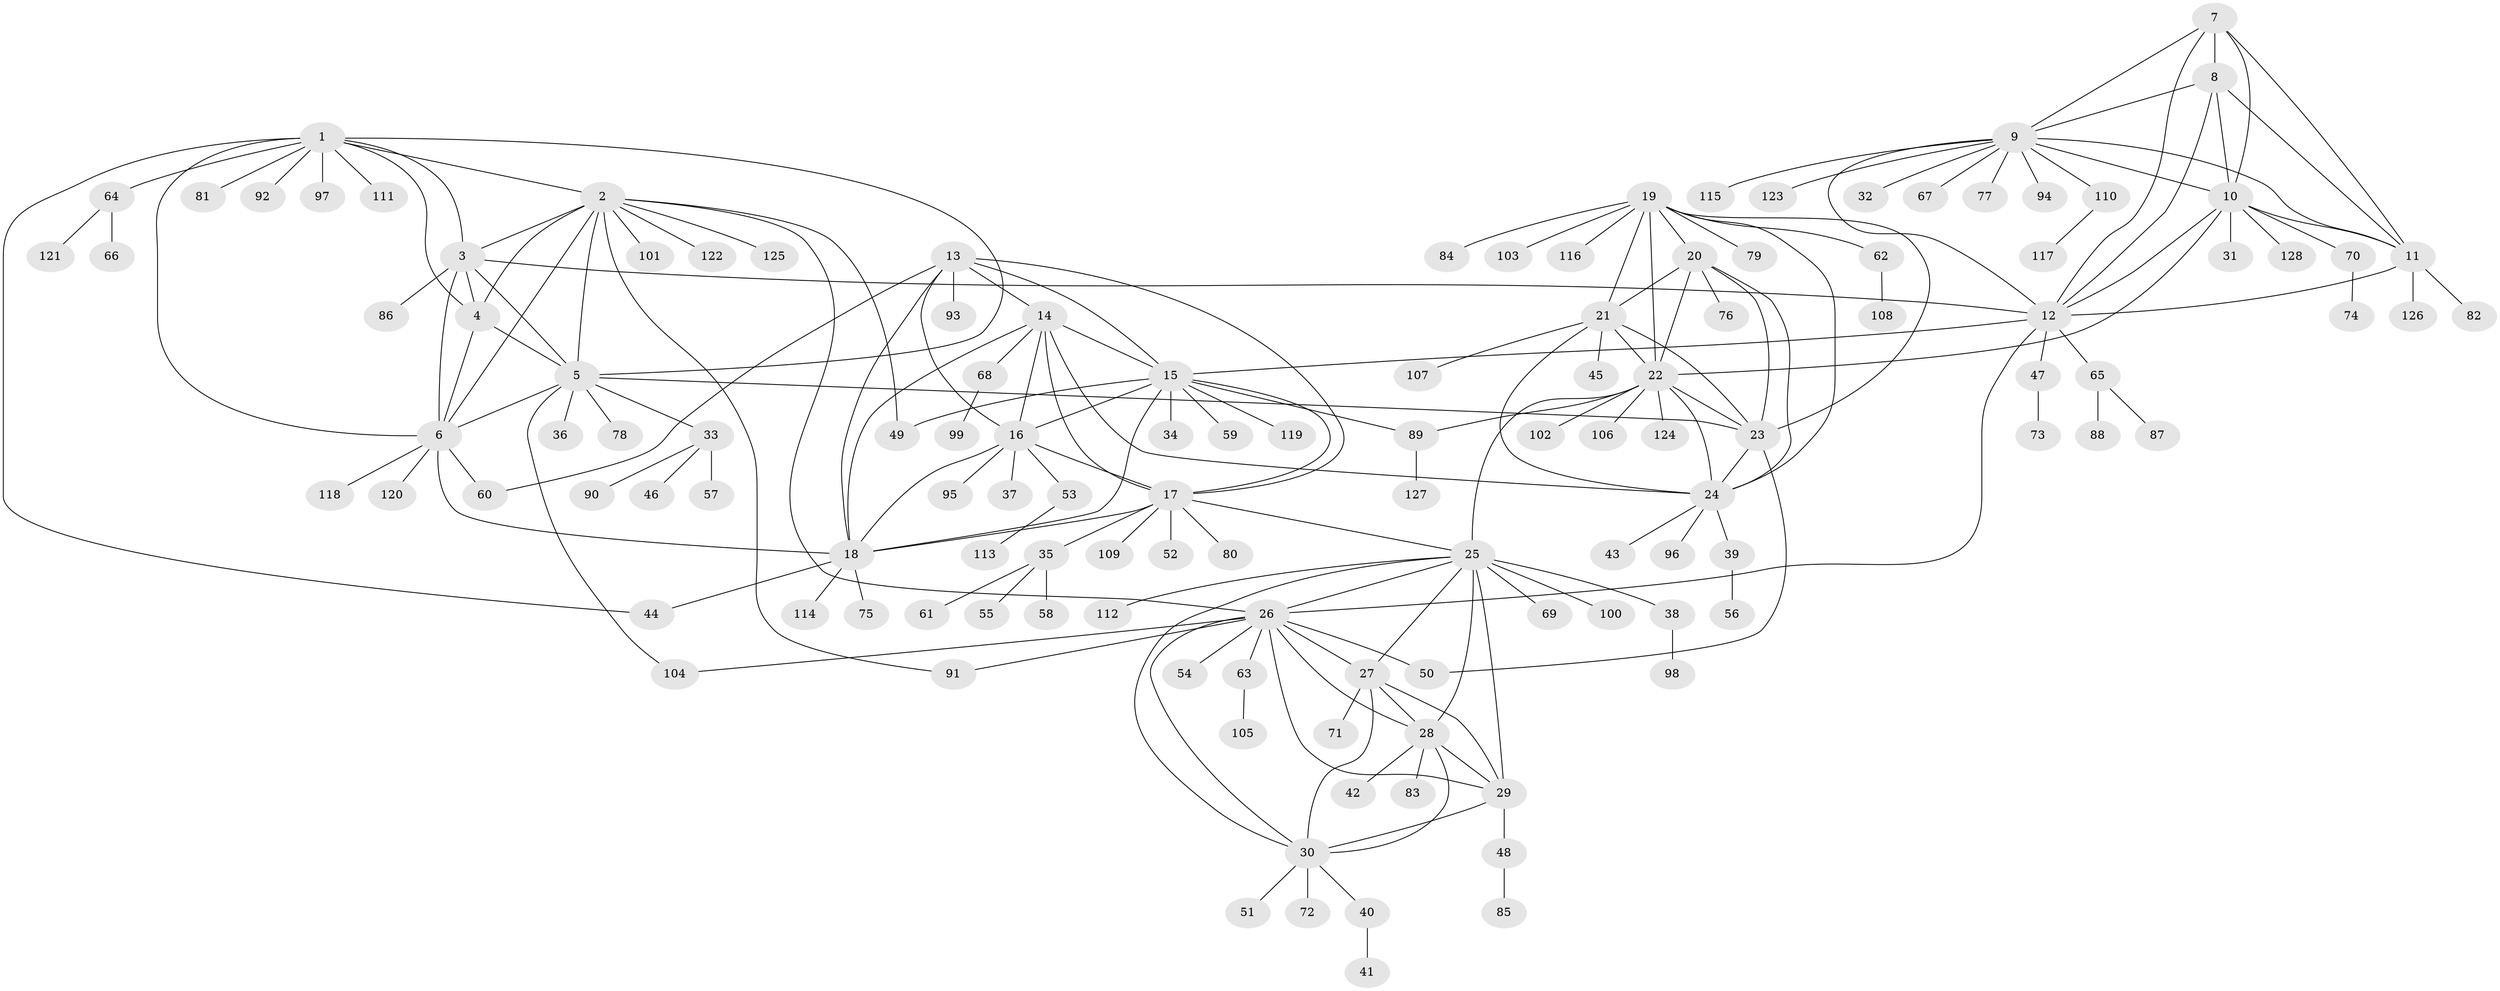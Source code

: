 // Generated by graph-tools (version 1.1) at 2025/26/03/09/25 03:26:35]
// undirected, 128 vertices, 190 edges
graph export_dot {
graph [start="1"]
  node [color=gray90,style=filled];
  1;
  2;
  3;
  4;
  5;
  6;
  7;
  8;
  9;
  10;
  11;
  12;
  13;
  14;
  15;
  16;
  17;
  18;
  19;
  20;
  21;
  22;
  23;
  24;
  25;
  26;
  27;
  28;
  29;
  30;
  31;
  32;
  33;
  34;
  35;
  36;
  37;
  38;
  39;
  40;
  41;
  42;
  43;
  44;
  45;
  46;
  47;
  48;
  49;
  50;
  51;
  52;
  53;
  54;
  55;
  56;
  57;
  58;
  59;
  60;
  61;
  62;
  63;
  64;
  65;
  66;
  67;
  68;
  69;
  70;
  71;
  72;
  73;
  74;
  75;
  76;
  77;
  78;
  79;
  80;
  81;
  82;
  83;
  84;
  85;
  86;
  87;
  88;
  89;
  90;
  91;
  92;
  93;
  94;
  95;
  96;
  97;
  98;
  99;
  100;
  101;
  102;
  103;
  104;
  105;
  106;
  107;
  108;
  109;
  110;
  111;
  112;
  113;
  114;
  115;
  116;
  117;
  118;
  119;
  120;
  121;
  122;
  123;
  124;
  125;
  126;
  127;
  128;
  1 -- 2;
  1 -- 3;
  1 -- 4;
  1 -- 5;
  1 -- 6;
  1 -- 44;
  1 -- 64;
  1 -- 81;
  1 -- 92;
  1 -- 97;
  1 -- 111;
  2 -- 3;
  2 -- 4;
  2 -- 5;
  2 -- 6;
  2 -- 26;
  2 -- 49;
  2 -- 91;
  2 -- 101;
  2 -- 122;
  2 -- 125;
  3 -- 4;
  3 -- 5;
  3 -- 6;
  3 -- 12;
  3 -- 86;
  4 -- 5;
  4 -- 6;
  5 -- 6;
  5 -- 23;
  5 -- 33;
  5 -- 36;
  5 -- 78;
  5 -- 104;
  6 -- 18;
  6 -- 60;
  6 -- 118;
  6 -- 120;
  7 -- 8;
  7 -- 9;
  7 -- 10;
  7 -- 11;
  7 -- 12;
  8 -- 9;
  8 -- 10;
  8 -- 11;
  8 -- 12;
  9 -- 10;
  9 -- 11;
  9 -- 12;
  9 -- 32;
  9 -- 67;
  9 -- 77;
  9 -- 94;
  9 -- 110;
  9 -- 115;
  9 -- 123;
  10 -- 11;
  10 -- 12;
  10 -- 22;
  10 -- 31;
  10 -- 70;
  10 -- 128;
  11 -- 12;
  11 -- 82;
  11 -- 126;
  12 -- 15;
  12 -- 26;
  12 -- 47;
  12 -- 65;
  13 -- 14;
  13 -- 15;
  13 -- 16;
  13 -- 17;
  13 -- 18;
  13 -- 60;
  13 -- 93;
  14 -- 15;
  14 -- 16;
  14 -- 17;
  14 -- 18;
  14 -- 24;
  14 -- 68;
  15 -- 16;
  15 -- 17;
  15 -- 18;
  15 -- 34;
  15 -- 49;
  15 -- 59;
  15 -- 89;
  15 -- 119;
  16 -- 17;
  16 -- 18;
  16 -- 37;
  16 -- 53;
  16 -- 95;
  17 -- 18;
  17 -- 25;
  17 -- 35;
  17 -- 52;
  17 -- 80;
  17 -- 109;
  18 -- 44;
  18 -- 75;
  18 -- 114;
  19 -- 20;
  19 -- 21;
  19 -- 22;
  19 -- 23;
  19 -- 24;
  19 -- 62;
  19 -- 79;
  19 -- 84;
  19 -- 103;
  19 -- 116;
  20 -- 21;
  20 -- 22;
  20 -- 23;
  20 -- 24;
  20 -- 76;
  21 -- 22;
  21 -- 23;
  21 -- 24;
  21 -- 45;
  21 -- 107;
  22 -- 23;
  22 -- 24;
  22 -- 25;
  22 -- 89;
  22 -- 102;
  22 -- 106;
  22 -- 124;
  23 -- 24;
  23 -- 50;
  24 -- 39;
  24 -- 43;
  24 -- 96;
  25 -- 26;
  25 -- 27;
  25 -- 28;
  25 -- 29;
  25 -- 30;
  25 -- 38;
  25 -- 69;
  25 -- 100;
  25 -- 112;
  26 -- 27;
  26 -- 28;
  26 -- 29;
  26 -- 30;
  26 -- 50;
  26 -- 54;
  26 -- 63;
  26 -- 91;
  26 -- 104;
  27 -- 28;
  27 -- 29;
  27 -- 30;
  27 -- 71;
  28 -- 29;
  28 -- 30;
  28 -- 42;
  28 -- 83;
  29 -- 30;
  29 -- 48;
  30 -- 40;
  30 -- 51;
  30 -- 72;
  33 -- 46;
  33 -- 57;
  33 -- 90;
  35 -- 55;
  35 -- 58;
  35 -- 61;
  38 -- 98;
  39 -- 56;
  40 -- 41;
  47 -- 73;
  48 -- 85;
  53 -- 113;
  62 -- 108;
  63 -- 105;
  64 -- 66;
  64 -- 121;
  65 -- 87;
  65 -- 88;
  68 -- 99;
  70 -- 74;
  89 -- 127;
  110 -- 117;
}
